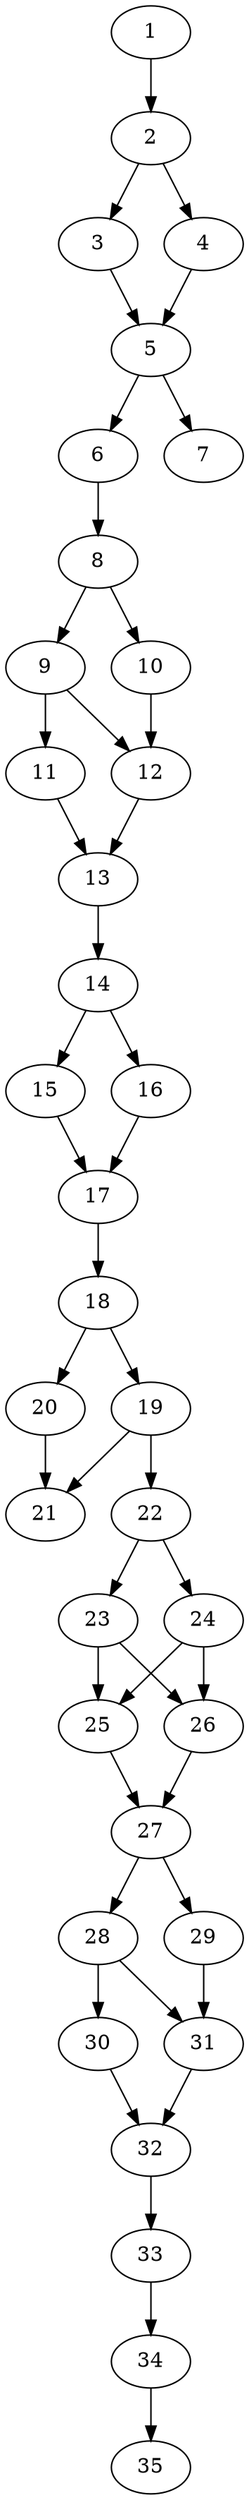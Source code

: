 // DAG automatically generated by daggen at Thu Oct  3 14:05:37 2019
// ./daggen --dot -n 35 --ccr 0.5 --fat 0.3 --regular 0.5 --density 0.7 --mindata 5242880 --maxdata 52428800 
digraph G {
  1 [size="78946304", alpha="0.02", expect_size="39473152"] 
  1 -> 2 [size ="39473152"]
  2 [size="25700352", alpha="0.03", expect_size="12850176"] 
  2 -> 3 [size ="12850176"]
  2 -> 4 [size ="12850176"]
  3 [size="27680768", alpha="0.03", expect_size="13840384"] 
  3 -> 5 [size ="13840384"]
  4 [size="84211712", alpha="0.17", expect_size="42105856"] 
  4 -> 5 [size ="42105856"]
  5 [size="104523776", alpha="0.09", expect_size="52261888"] 
  5 -> 6 [size ="52261888"]
  5 -> 7 [size ="52261888"]
  6 [size="37574656", alpha="0.03", expect_size="18787328"] 
  6 -> 8 [size ="18787328"]
  7 [size="38187008", alpha="0.15", expect_size="19093504"] 
  8 [size="102412288", alpha="0.14", expect_size="51206144"] 
  8 -> 9 [size ="51206144"]
  8 -> 10 [size ="51206144"]
  9 [size="103075840", alpha="0.05", expect_size="51537920"] 
  9 -> 11 [size ="51537920"]
  9 -> 12 [size ="51537920"]
  10 [size="46092288", alpha="0.08", expect_size="23046144"] 
  10 -> 12 [size ="23046144"]
  11 [size="63449088", alpha="0.10", expect_size="31724544"] 
  11 -> 13 [size ="31724544"]
  12 [size="72755200", alpha="0.07", expect_size="36377600"] 
  12 -> 13 [size ="36377600"]
  13 [size="85489664", alpha="0.06", expect_size="42744832"] 
  13 -> 14 [size ="42744832"]
  14 [size="101875712", alpha="0.08", expect_size="50937856"] 
  14 -> 15 [size ="50937856"]
  14 -> 16 [size ="50937856"]
  15 [size="89878528", alpha="0.07", expect_size="44939264"] 
  15 -> 17 [size ="44939264"]
  16 [size="36984832", alpha="0.08", expect_size="18492416"] 
  16 -> 17 [size ="18492416"]
  17 [size="51945472", alpha="0.11", expect_size="25972736"] 
  17 -> 18 [size ="25972736"]
  18 [size="26079232", alpha="0.08", expect_size="13039616"] 
  18 -> 19 [size ="13039616"]
  18 -> 20 [size ="13039616"]
  19 [size="89999360", alpha="0.03", expect_size="44999680"] 
  19 -> 21 [size ="44999680"]
  19 -> 22 [size ="44999680"]
  20 [size="19505152", alpha="0.19", expect_size="9752576"] 
  20 -> 21 [size ="9752576"]
  21 [size="55810048", alpha="0.10", expect_size="27905024"] 
  22 [size="104726528", alpha="0.04", expect_size="52363264"] 
  22 -> 23 [size ="52363264"]
  22 -> 24 [size ="52363264"]
  23 [size="41340928", alpha="0.02", expect_size="20670464"] 
  23 -> 25 [size ="20670464"]
  23 -> 26 [size ="20670464"]
  24 [size="69279744", alpha="0.15", expect_size="34639872"] 
  24 -> 25 [size ="34639872"]
  24 -> 26 [size ="34639872"]
  25 [size="11880448", alpha="0.08", expect_size="5940224"] 
  25 -> 27 [size ="5940224"]
  26 [size="43298816", alpha="0.07", expect_size="21649408"] 
  26 -> 27 [size ="21649408"]
  27 [size="80590848", alpha="0.12", expect_size="40295424"] 
  27 -> 28 [size ="40295424"]
  27 -> 29 [size ="40295424"]
  28 [size="40456192", alpha="0.16", expect_size="20228096"] 
  28 -> 30 [size ="20228096"]
  28 -> 31 [size ="20228096"]
  29 [size="76800000", alpha="0.00", expect_size="38400000"] 
  29 -> 31 [size ="38400000"]
  30 [size="90873856", alpha="0.12", expect_size="45436928"] 
  30 -> 32 [size ="45436928"]
  31 [size="87382016", alpha="0.14", expect_size="43691008"] 
  31 -> 32 [size ="43691008"]
  32 [size="40413184", alpha="0.10", expect_size="20206592"] 
  32 -> 33 [size ="20206592"]
  33 [size="59555840", alpha="0.02", expect_size="29777920"] 
  33 -> 34 [size ="29777920"]
  34 [size="67635200", alpha="0.13", expect_size="33817600"] 
  34 -> 35 [size ="33817600"]
  35 [size="44003328", alpha="0.01", expect_size="22001664"] 
}

